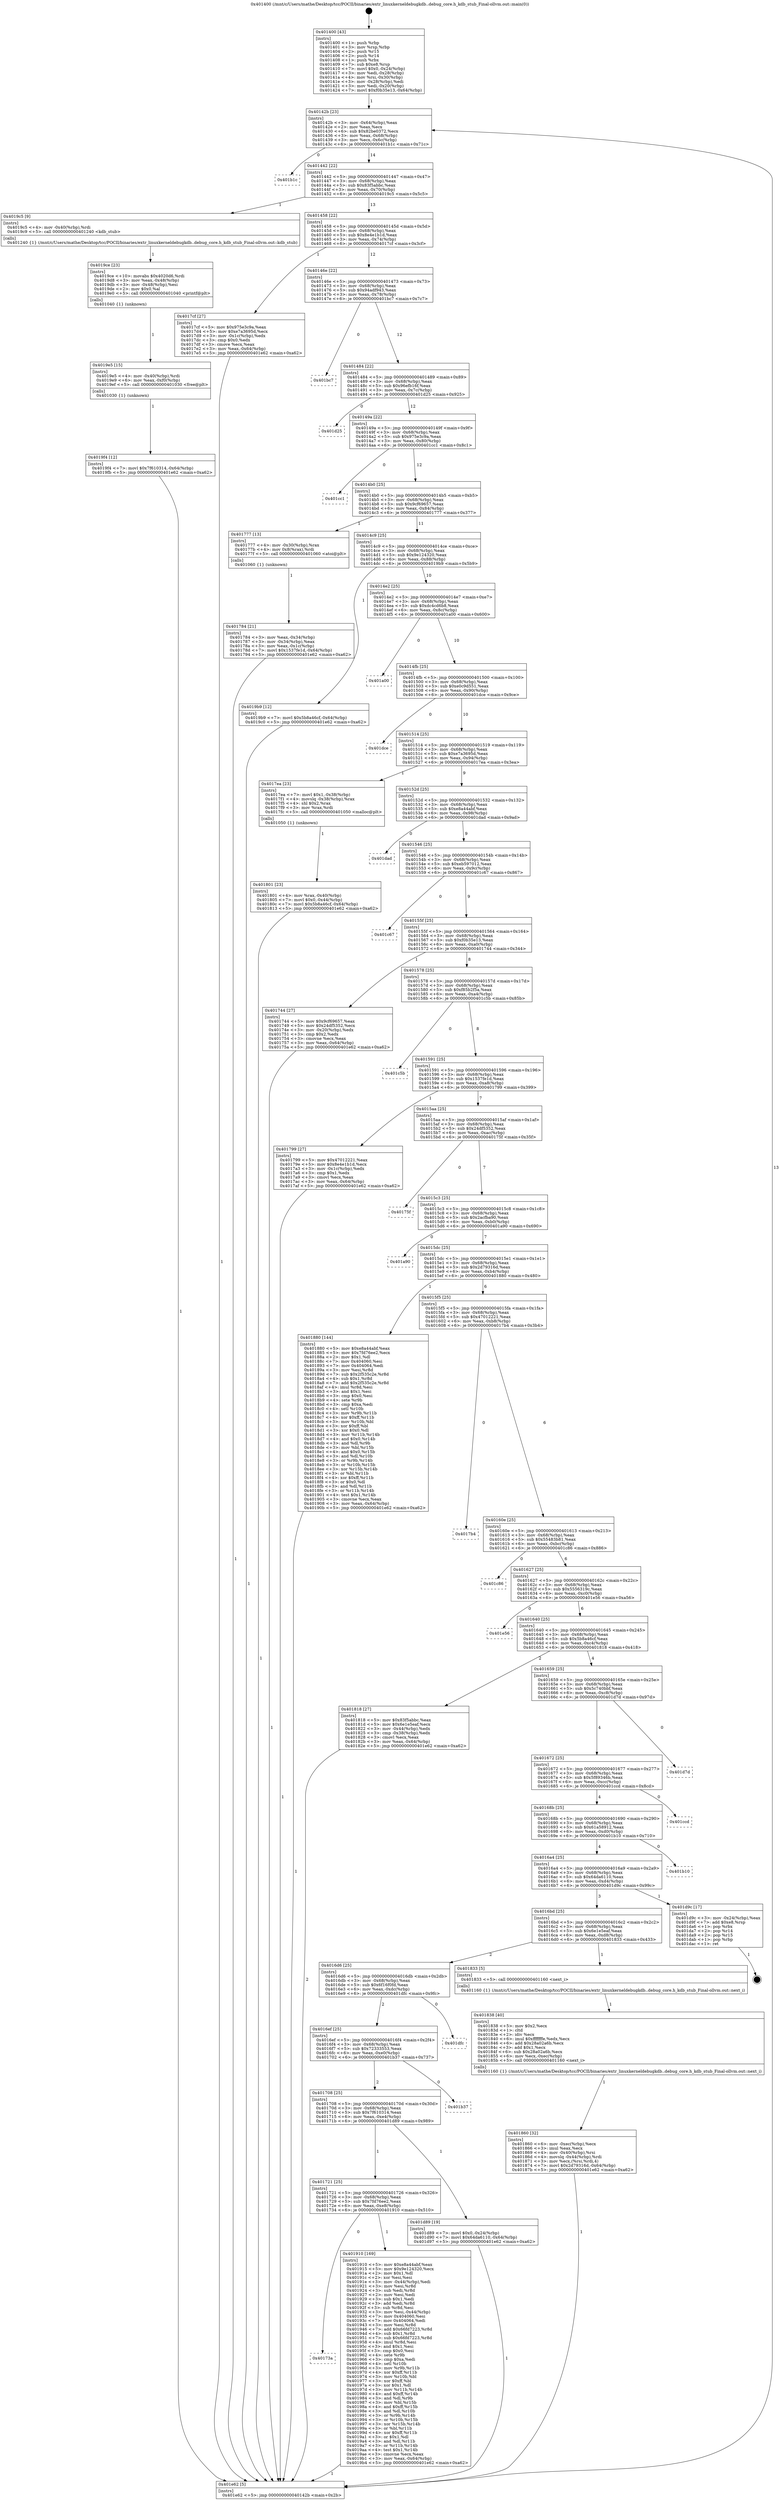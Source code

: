 digraph "0x401400" {
  label = "0x401400 (/mnt/c/Users/mathe/Desktop/tcc/POCII/binaries/extr_linuxkerneldebugkdb..debug_core.h_kdb_stub_Final-ollvm.out::main(0))"
  labelloc = "t"
  node[shape=record]

  Entry [label="",width=0.3,height=0.3,shape=circle,fillcolor=black,style=filled]
  "0x40142b" [label="{
     0x40142b [23]\l
     | [instrs]\l
     &nbsp;&nbsp;0x40142b \<+3\>: mov -0x64(%rbp),%eax\l
     &nbsp;&nbsp;0x40142e \<+2\>: mov %eax,%ecx\l
     &nbsp;&nbsp;0x401430 \<+6\>: sub $0x82be0372,%ecx\l
     &nbsp;&nbsp;0x401436 \<+3\>: mov %eax,-0x68(%rbp)\l
     &nbsp;&nbsp;0x401439 \<+3\>: mov %ecx,-0x6c(%rbp)\l
     &nbsp;&nbsp;0x40143c \<+6\>: je 0000000000401b1c \<main+0x71c\>\l
  }"]
  "0x401b1c" [label="{
     0x401b1c\l
  }", style=dashed]
  "0x401442" [label="{
     0x401442 [22]\l
     | [instrs]\l
     &nbsp;&nbsp;0x401442 \<+5\>: jmp 0000000000401447 \<main+0x47\>\l
     &nbsp;&nbsp;0x401447 \<+3\>: mov -0x68(%rbp),%eax\l
     &nbsp;&nbsp;0x40144a \<+5\>: sub $0x83f5abbc,%eax\l
     &nbsp;&nbsp;0x40144f \<+3\>: mov %eax,-0x70(%rbp)\l
     &nbsp;&nbsp;0x401452 \<+6\>: je 00000000004019c5 \<main+0x5c5\>\l
  }"]
  Exit [label="",width=0.3,height=0.3,shape=circle,fillcolor=black,style=filled,peripheries=2]
  "0x4019c5" [label="{
     0x4019c5 [9]\l
     | [instrs]\l
     &nbsp;&nbsp;0x4019c5 \<+4\>: mov -0x40(%rbp),%rdi\l
     &nbsp;&nbsp;0x4019c9 \<+5\>: call 0000000000401240 \<kdb_stub\>\l
     | [calls]\l
     &nbsp;&nbsp;0x401240 \{1\} (/mnt/c/Users/mathe/Desktop/tcc/POCII/binaries/extr_linuxkerneldebugkdb..debug_core.h_kdb_stub_Final-ollvm.out::kdb_stub)\l
  }"]
  "0x401458" [label="{
     0x401458 [22]\l
     | [instrs]\l
     &nbsp;&nbsp;0x401458 \<+5\>: jmp 000000000040145d \<main+0x5d\>\l
     &nbsp;&nbsp;0x40145d \<+3\>: mov -0x68(%rbp),%eax\l
     &nbsp;&nbsp;0x401460 \<+5\>: sub $0x8e4e1b1d,%eax\l
     &nbsp;&nbsp;0x401465 \<+3\>: mov %eax,-0x74(%rbp)\l
     &nbsp;&nbsp;0x401468 \<+6\>: je 00000000004017cf \<main+0x3cf\>\l
  }"]
  "0x4019f4" [label="{
     0x4019f4 [12]\l
     | [instrs]\l
     &nbsp;&nbsp;0x4019f4 \<+7\>: movl $0x7f610314,-0x64(%rbp)\l
     &nbsp;&nbsp;0x4019fb \<+5\>: jmp 0000000000401e62 \<main+0xa62\>\l
  }"]
  "0x4017cf" [label="{
     0x4017cf [27]\l
     | [instrs]\l
     &nbsp;&nbsp;0x4017cf \<+5\>: mov $0x975e3c9a,%eax\l
     &nbsp;&nbsp;0x4017d4 \<+5\>: mov $0xe7a3695d,%ecx\l
     &nbsp;&nbsp;0x4017d9 \<+3\>: mov -0x1c(%rbp),%edx\l
     &nbsp;&nbsp;0x4017dc \<+3\>: cmp $0x0,%edx\l
     &nbsp;&nbsp;0x4017df \<+3\>: cmove %ecx,%eax\l
     &nbsp;&nbsp;0x4017e2 \<+3\>: mov %eax,-0x64(%rbp)\l
     &nbsp;&nbsp;0x4017e5 \<+5\>: jmp 0000000000401e62 \<main+0xa62\>\l
  }"]
  "0x40146e" [label="{
     0x40146e [22]\l
     | [instrs]\l
     &nbsp;&nbsp;0x40146e \<+5\>: jmp 0000000000401473 \<main+0x73\>\l
     &nbsp;&nbsp;0x401473 \<+3\>: mov -0x68(%rbp),%eax\l
     &nbsp;&nbsp;0x401476 \<+5\>: sub $0x94adf943,%eax\l
     &nbsp;&nbsp;0x40147b \<+3\>: mov %eax,-0x78(%rbp)\l
     &nbsp;&nbsp;0x40147e \<+6\>: je 0000000000401bc7 \<main+0x7c7\>\l
  }"]
  "0x4019e5" [label="{
     0x4019e5 [15]\l
     | [instrs]\l
     &nbsp;&nbsp;0x4019e5 \<+4\>: mov -0x40(%rbp),%rdi\l
     &nbsp;&nbsp;0x4019e9 \<+6\>: mov %eax,-0xf0(%rbp)\l
     &nbsp;&nbsp;0x4019ef \<+5\>: call 0000000000401030 \<free@plt\>\l
     | [calls]\l
     &nbsp;&nbsp;0x401030 \{1\} (unknown)\l
  }"]
  "0x401bc7" [label="{
     0x401bc7\l
  }", style=dashed]
  "0x401484" [label="{
     0x401484 [22]\l
     | [instrs]\l
     &nbsp;&nbsp;0x401484 \<+5\>: jmp 0000000000401489 \<main+0x89\>\l
     &nbsp;&nbsp;0x401489 \<+3\>: mov -0x68(%rbp),%eax\l
     &nbsp;&nbsp;0x40148c \<+5\>: sub $0x96efb16f,%eax\l
     &nbsp;&nbsp;0x401491 \<+3\>: mov %eax,-0x7c(%rbp)\l
     &nbsp;&nbsp;0x401494 \<+6\>: je 0000000000401d25 \<main+0x925\>\l
  }"]
  "0x4019ce" [label="{
     0x4019ce [23]\l
     | [instrs]\l
     &nbsp;&nbsp;0x4019ce \<+10\>: movabs $0x4020d6,%rdi\l
     &nbsp;&nbsp;0x4019d8 \<+3\>: mov %eax,-0x48(%rbp)\l
     &nbsp;&nbsp;0x4019db \<+3\>: mov -0x48(%rbp),%esi\l
     &nbsp;&nbsp;0x4019de \<+2\>: mov $0x0,%al\l
     &nbsp;&nbsp;0x4019e0 \<+5\>: call 0000000000401040 \<printf@plt\>\l
     | [calls]\l
     &nbsp;&nbsp;0x401040 \{1\} (unknown)\l
  }"]
  "0x401d25" [label="{
     0x401d25\l
  }", style=dashed]
  "0x40149a" [label="{
     0x40149a [22]\l
     | [instrs]\l
     &nbsp;&nbsp;0x40149a \<+5\>: jmp 000000000040149f \<main+0x9f\>\l
     &nbsp;&nbsp;0x40149f \<+3\>: mov -0x68(%rbp),%eax\l
     &nbsp;&nbsp;0x4014a2 \<+5\>: sub $0x975e3c9a,%eax\l
     &nbsp;&nbsp;0x4014a7 \<+3\>: mov %eax,-0x80(%rbp)\l
     &nbsp;&nbsp;0x4014aa \<+6\>: je 0000000000401cc1 \<main+0x8c1\>\l
  }"]
  "0x40173a" [label="{
     0x40173a\l
  }", style=dashed]
  "0x401cc1" [label="{
     0x401cc1\l
  }", style=dashed]
  "0x4014b0" [label="{
     0x4014b0 [25]\l
     | [instrs]\l
     &nbsp;&nbsp;0x4014b0 \<+5\>: jmp 00000000004014b5 \<main+0xb5\>\l
     &nbsp;&nbsp;0x4014b5 \<+3\>: mov -0x68(%rbp),%eax\l
     &nbsp;&nbsp;0x4014b8 \<+5\>: sub $0x9cf69657,%eax\l
     &nbsp;&nbsp;0x4014bd \<+6\>: mov %eax,-0x84(%rbp)\l
     &nbsp;&nbsp;0x4014c3 \<+6\>: je 0000000000401777 \<main+0x377\>\l
  }"]
  "0x401910" [label="{
     0x401910 [169]\l
     | [instrs]\l
     &nbsp;&nbsp;0x401910 \<+5\>: mov $0xe8a44abf,%eax\l
     &nbsp;&nbsp;0x401915 \<+5\>: mov $0x9e124320,%ecx\l
     &nbsp;&nbsp;0x40191a \<+2\>: mov $0x1,%dl\l
     &nbsp;&nbsp;0x40191c \<+2\>: xor %esi,%esi\l
     &nbsp;&nbsp;0x40191e \<+3\>: mov -0x44(%rbp),%edi\l
     &nbsp;&nbsp;0x401921 \<+3\>: mov %esi,%r8d\l
     &nbsp;&nbsp;0x401924 \<+3\>: sub %edi,%r8d\l
     &nbsp;&nbsp;0x401927 \<+2\>: mov %esi,%edi\l
     &nbsp;&nbsp;0x401929 \<+3\>: sub $0x1,%edi\l
     &nbsp;&nbsp;0x40192c \<+3\>: add %edi,%r8d\l
     &nbsp;&nbsp;0x40192f \<+3\>: sub %r8d,%esi\l
     &nbsp;&nbsp;0x401932 \<+3\>: mov %esi,-0x44(%rbp)\l
     &nbsp;&nbsp;0x401935 \<+7\>: mov 0x404060,%esi\l
     &nbsp;&nbsp;0x40193c \<+7\>: mov 0x404064,%edi\l
     &nbsp;&nbsp;0x401943 \<+3\>: mov %esi,%r8d\l
     &nbsp;&nbsp;0x401946 \<+7\>: add $0x66fd7223,%r8d\l
     &nbsp;&nbsp;0x40194d \<+4\>: sub $0x1,%r8d\l
     &nbsp;&nbsp;0x401951 \<+7\>: sub $0x66fd7223,%r8d\l
     &nbsp;&nbsp;0x401958 \<+4\>: imul %r8d,%esi\l
     &nbsp;&nbsp;0x40195c \<+3\>: and $0x1,%esi\l
     &nbsp;&nbsp;0x40195f \<+3\>: cmp $0x0,%esi\l
     &nbsp;&nbsp;0x401962 \<+4\>: sete %r9b\l
     &nbsp;&nbsp;0x401966 \<+3\>: cmp $0xa,%edi\l
     &nbsp;&nbsp;0x401969 \<+4\>: setl %r10b\l
     &nbsp;&nbsp;0x40196d \<+3\>: mov %r9b,%r11b\l
     &nbsp;&nbsp;0x401970 \<+4\>: xor $0xff,%r11b\l
     &nbsp;&nbsp;0x401974 \<+3\>: mov %r10b,%bl\l
     &nbsp;&nbsp;0x401977 \<+3\>: xor $0xff,%bl\l
     &nbsp;&nbsp;0x40197a \<+3\>: xor $0x1,%dl\l
     &nbsp;&nbsp;0x40197d \<+3\>: mov %r11b,%r14b\l
     &nbsp;&nbsp;0x401980 \<+4\>: and $0xff,%r14b\l
     &nbsp;&nbsp;0x401984 \<+3\>: and %dl,%r9b\l
     &nbsp;&nbsp;0x401987 \<+3\>: mov %bl,%r15b\l
     &nbsp;&nbsp;0x40198a \<+4\>: and $0xff,%r15b\l
     &nbsp;&nbsp;0x40198e \<+3\>: and %dl,%r10b\l
     &nbsp;&nbsp;0x401991 \<+3\>: or %r9b,%r14b\l
     &nbsp;&nbsp;0x401994 \<+3\>: or %r10b,%r15b\l
     &nbsp;&nbsp;0x401997 \<+3\>: xor %r15b,%r14b\l
     &nbsp;&nbsp;0x40199a \<+3\>: or %bl,%r11b\l
     &nbsp;&nbsp;0x40199d \<+4\>: xor $0xff,%r11b\l
     &nbsp;&nbsp;0x4019a1 \<+3\>: or $0x1,%dl\l
     &nbsp;&nbsp;0x4019a4 \<+3\>: and %dl,%r11b\l
     &nbsp;&nbsp;0x4019a7 \<+3\>: or %r11b,%r14b\l
     &nbsp;&nbsp;0x4019aa \<+4\>: test $0x1,%r14b\l
     &nbsp;&nbsp;0x4019ae \<+3\>: cmovne %ecx,%eax\l
     &nbsp;&nbsp;0x4019b1 \<+3\>: mov %eax,-0x64(%rbp)\l
     &nbsp;&nbsp;0x4019b4 \<+5\>: jmp 0000000000401e62 \<main+0xa62\>\l
  }"]
  "0x401777" [label="{
     0x401777 [13]\l
     | [instrs]\l
     &nbsp;&nbsp;0x401777 \<+4\>: mov -0x30(%rbp),%rax\l
     &nbsp;&nbsp;0x40177b \<+4\>: mov 0x8(%rax),%rdi\l
     &nbsp;&nbsp;0x40177f \<+5\>: call 0000000000401060 \<atoi@plt\>\l
     | [calls]\l
     &nbsp;&nbsp;0x401060 \{1\} (unknown)\l
  }"]
  "0x4014c9" [label="{
     0x4014c9 [25]\l
     | [instrs]\l
     &nbsp;&nbsp;0x4014c9 \<+5\>: jmp 00000000004014ce \<main+0xce\>\l
     &nbsp;&nbsp;0x4014ce \<+3\>: mov -0x68(%rbp),%eax\l
     &nbsp;&nbsp;0x4014d1 \<+5\>: sub $0x9e124320,%eax\l
     &nbsp;&nbsp;0x4014d6 \<+6\>: mov %eax,-0x88(%rbp)\l
     &nbsp;&nbsp;0x4014dc \<+6\>: je 00000000004019b9 \<main+0x5b9\>\l
  }"]
  "0x401721" [label="{
     0x401721 [25]\l
     | [instrs]\l
     &nbsp;&nbsp;0x401721 \<+5\>: jmp 0000000000401726 \<main+0x326\>\l
     &nbsp;&nbsp;0x401726 \<+3\>: mov -0x68(%rbp),%eax\l
     &nbsp;&nbsp;0x401729 \<+5\>: sub $0x7fd76ee2,%eax\l
     &nbsp;&nbsp;0x40172e \<+6\>: mov %eax,-0xe8(%rbp)\l
     &nbsp;&nbsp;0x401734 \<+6\>: je 0000000000401910 \<main+0x510\>\l
  }"]
  "0x4019b9" [label="{
     0x4019b9 [12]\l
     | [instrs]\l
     &nbsp;&nbsp;0x4019b9 \<+7\>: movl $0x5b8a46cf,-0x64(%rbp)\l
     &nbsp;&nbsp;0x4019c0 \<+5\>: jmp 0000000000401e62 \<main+0xa62\>\l
  }"]
  "0x4014e2" [label="{
     0x4014e2 [25]\l
     | [instrs]\l
     &nbsp;&nbsp;0x4014e2 \<+5\>: jmp 00000000004014e7 \<main+0xe7\>\l
     &nbsp;&nbsp;0x4014e7 \<+3\>: mov -0x68(%rbp),%eax\l
     &nbsp;&nbsp;0x4014ea \<+5\>: sub $0xdc4cd6b8,%eax\l
     &nbsp;&nbsp;0x4014ef \<+6\>: mov %eax,-0x8c(%rbp)\l
     &nbsp;&nbsp;0x4014f5 \<+6\>: je 0000000000401a00 \<main+0x600\>\l
  }"]
  "0x401d89" [label="{
     0x401d89 [19]\l
     | [instrs]\l
     &nbsp;&nbsp;0x401d89 \<+7\>: movl $0x0,-0x24(%rbp)\l
     &nbsp;&nbsp;0x401d90 \<+7\>: movl $0x64da6110,-0x64(%rbp)\l
     &nbsp;&nbsp;0x401d97 \<+5\>: jmp 0000000000401e62 \<main+0xa62\>\l
  }"]
  "0x401a00" [label="{
     0x401a00\l
  }", style=dashed]
  "0x4014fb" [label="{
     0x4014fb [25]\l
     | [instrs]\l
     &nbsp;&nbsp;0x4014fb \<+5\>: jmp 0000000000401500 \<main+0x100\>\l
     &nbsp;&nbsp;0x401500 \<+3\>: mov -0x68(%rbp),%eax\l
     &nbsp;&nbsp;0x401503 \<+5\>: sub $0xe0c9d551,%eax\l
     &nbsp;&nbsp;0x401508 \<+6\>: mov %eax,-0x90(%rbp)\l
     &nbsp;&nbsp;0x40150e \<+6\>: je 0000000000401dce \<main+0x9ce\>\l
  }"]
  "0x401708" [label="{
     0x401708 [25]\l
     | [instrs]\l
     &nbsp;&nbsp;0x401708 \<+5\>: jmp 000000000040170d \<main+0x30d\>\l
     &nbsp;&nbsp;0x40170d \<+3\>: mov -0x68(%rbp),%eax\l
     &nbsp;&nbsp;0x401710 \<+5\>: sub $0x7f610314,%eax\l
     &nbsp;&nbsp;0x401715 \<+6\>: mov %eax,-0xe4(%rbp)\l
     &nbsp;&nbsp;0x40171b \<+6\>: je 0000000000401d89 \<main+0x989\>\l
  }"]
  "0x401dce" [label="{
     0x401dce\l
  }", style=dashed]
  "0x401514" [label="{
     0x401514 [25]\l
     | [instrs]\l
     &nbsp;&nbsp;0x401514 \<+5\>: jmp 0000000000401519 \<main+0x119\>\l
     &nbsp;&nbsp;0x401519 \<+3\>: mov -0x68(%rbp),%eax\l
     &nbsp;&nbsp;0x40151c \<+5\>: sub $0xe7a3695d,%eax\l
     &nbsp;&nbsp;0x401521 \<+6\>: mov %eax,-0x94(%rbp)\l
     &nbsp;&nbsp;0x401527 \<+6\>: je 00000000004017ea \<main+0x3ea\>\l
  }"]
  "0x401b37" [label="{
     0x401b37\l
  }", style=dashed]
  "0x4017ea" [label="{
     0x4017ea [23]\l
     | [instrs]\l
     &nbsp;&nbsp;0x4017ea \<+7\>: movl $0x1,-0x38(%rbp)\l
     &nbsp;&nbsp;0x4017f1 \<+4\>: movslq -0x38(%rbp),%rax\l
     &nbsp;&nbsp;0x4017f5 \<+4\>: shl $0x2,%rax\l
     &nbsp;&nbsp;0x4017f9 \<+3\>: mov %rax,%rdi\l
     &nbsp;&nbsp;0x4017fc \<+5\>: call 0000000000401050 \<malloc@plt\>\l
     | [calls]\l
     &nbsp;&nbsp;0x401050 \{1\} (unknown)\l
  }"]
  "0x40152d" [label="{
     0x40152d [25]\l
     | [instrs]\l
     &nbsp;&nbsp;0x40152d \<+5\>: jmp 0000000000401532 \<main+0x132\>\l
     &nbsp;&nbsp;0x401532 \<+3\>: mov -0x68(%rbp),%eax\l
     &nbsp;&nbsp;0x401535 \<+5\>: sub $0xe8a44abf,%eax\l
     &nbsp;&nbsp;0x40153a \<+6\>: mov %eax,-0x98(%rbp)\l
     &nbsp;&nbsp;0x401540 \<+6\>: je 0000000000401dad \<main+0x9ad\>\l
  }"]
  "0x4016ef" [label="{
     0x4016ef [25]\l
     | [instrs]\l
     &nbsp;&nbsp;0x4016ef \<+5\>: jmp 00000000004016f4 \<main+0x2f4\>\l
     &nbsp;&nbsp;0x4016f4 \<+3\>: mov -0x68(%rbp),%eax\l
     &nbsp;&nbsp;0x4016f7 \<+5\>: sub $0x72333553,%eax\l
     &nbsp;&nbsp;0x4016fc \<+6\>: mov %eax,-0xe0(%rbp)\l
     &nbsp;&nbsp;0x401702 \<+6\>: je 0000000000401b37 \<main+0x737\>\l
  }"]
  "0x401dad" [label="{
     0x401dad\l
  }", style=dashed]
  "0x401546" [label="{
     0x401546 [25]\l
     | [instrs]\l
     &nbsp;&nbsp;0x401546 \<+5\>: jmp 000000000040154b \<main+0x14b\>\l
     &nbsp;&nbsp;0x40154b \<+3\>: mov -0x68(%rbp),%eax\l
     &nbsp;&nbsp;0x40154e \<+5\>: sub $0xeb597012,%eax\l
     &nbsp;&nbsp;0x401553 \<+6\>: mov %eax,-0x9c(%rbp)\l
     &nbsp;&nbsp;0x401559 \<+6\>: je 0000000000401c67 \<main+0x867\>\l
  }"]
  "0x401dfc" [label="{
     0x401dfc\l
  }", style=dashed]
  "0x401c67" [label="{
     0x401c67\l
  }", style=dashed]
  "0x40155f" [label="{
     0x40155f [25]\l
     | [instrs]\l
     &nbsp;&nbsp;0x40155f \<+5\>: jmp 0000000000401564 \<main+0x164\>\l
     &nbsp;&nbsp;0x401564 \<+3\>: mov -0x68(%rbp),%eax\l
     &nbsp;&nbsp;0x401567 \<+5\>: sub $0xf0b35e13,%eax\l
     &nbsp;&nbsp;0x40156c \<+6\>: mov %eax,-0xa0(%rbp)\l
     &nbsp;&nbsp;0x401572 \<+6\>: je 0000000000401744 \<main+0x344\>\l
  }"]
  "0x401860" [label="{
     0x401860 [32]\l
     | [instrs]\l
     &nbsp;&nbsp;0x401860 \<+6\>: mov -0xec(%rbp),%ecx\l
     &nbsp;&nbsp;0x401866 \<+3\>: imul %eax,%ecx\l
     &nbsp;&nbsp;0x401869 \<+4\>: mov -0x40(%rbp),%rsi\l
     &nbsp;&nbsp;0x40186d \<+4\>: movslq -0x44(%rbp),%rdi\l
     &nbsp;&nbsp;0x401871 \<+3\>: mov %ecx,(%rsi,%rdi,4)\l
     &nbsp;&nbsp;0x401874 \<+7\>: movl $0x2d79316d,-0x64(%rbp)\l
     &nbsp;&nbsp;0x40187b \<+5\>: jmp 0000000000401e62 \<main+0xa62\>\l
  }"]
  "0x401744" [label="{
     0x401744 [27]\l
     | [instrs]\l
     &nbsp;&nbsp;0x401744 \<+5\>: mov $0x9cf69657,%eax\l
     &nbsp;&nbsp;0x401749 \<+5\>: mov $0x24df5352,%ecx\l
     &nbsp;&nbsp;0x40174e \<+3\>: mov -0x20(%rbp),%edx\l
     &nbsp;&nbsp;0x401751 \<+3\>: cmp $0x2,%edx\l
     &nbsp;&nbsp;0x401754 \<+3\>: cmovne %ecx,%eax\l
     &nbsp;&nbsp;0x401757 \<+3\>: mov %eax,-0x64(%rbp)\l
     &nbsp;&nbsp;0x40175a \<+5\>: jmp 0000000000401e62 \<main+0xa62\>\l
  }"]
  "0x401578" [label="{
     0x401578 [25]\l
     | [instrs]\l
     &nbsp;&nbsp;0x401578 \<+5\>: jmp 000000000040157d \<main+0x17d\>\l
     &nbsp;&nbsp;0x40157d \<+3\>: mov -0x68(%rbp),%eax\l
     &nbsp;&nbsp;0x401580 \<+5\>: sub $0xf85b2f5a,%eax\l
     &nbsp;&nbsp;0x401585 \<+6\>: mov %eax,-0xa4(%rbp)\l
     &nbsp;&nbsp;0x40158b \<+6\>: je 0000000000401c5b \<main+0x85b\>\l
  }"]
  "0x401e62" [label="{
     0x401e62 [5]\l
     | [instrs]\l
     &nbsp;&nbsp;0x401e62 \<+5\>: jmp 000000000040142b \<main+0x2b\>\l
  }"]
  "0x401400" [label="{
     0x401400 [43]\l
     | [instrs]\l
     &nbsp;&nbsp;0x401400 \<+1\>: push %rbp\l
     &nbsp;&nbsp;0x401401 \<+3\>: mov %rsp,%rbp\l
     &nbsp;&nbsp;0x401404 \<+2\>: push %r15\l
     &nbsp;&nbsp;0x401406 \<+2\>: push %r14\l
     &nbsp;&nbsp;0x401408 \<+1\>: push %rbx\l
     &nbsp;&nbsp;0x401409 \<+7\>: sub $0xe8,%rsp\l
     &nbsp;&nbsp;0x401410 \<+7\>: movl $0x0,-0x24(%rbp)\l
     &nbsp;&nbsp;0x401417 \<+3\>: mov %edi,-0x28(%rbp)\l
     &nbsp;&nbsp;0x40141a \<+4\>: mov %rsi,-0x30(%rbp)\l
     &nbsp;&nbsp;0x40141e \<+3\>: mov -0x28(%rbp),%edi\l
     &nbsp;&nbsp;0x401421 \<+3\>: mov %edi,-0x20(%rbp)\l
     &nbsp;&nbsp;0x401424 \<+7\>: movl $0xf0b35e13,-0x64(%rbp)\l
  }"]
  "0x401784" [label="{
     0x401784 [21]\l
     | [instrs]\l
     &nbsp;&nbsp;0x401784 \<+3\>: mov %eax,-0x34(%rbp)\l
     &nbsp;&nbsp;0x401787 \<+3\>: mov -0x34(%rbp),%eax\l
     &nbsp;&nbsp;0x40178a \<+3\>: mov %eax,-0x1c(%rbp)\l
     &nbsp;&nbsp;0x40178d \<+7\>: movl $0x1537fe1d,-0x64(%rbp)\l
     &nbsp;&nbsp;0x401794 \<+5\>: jmp 0000000000401e62 \<main+0xa62\>\l
  }"]
  "0x401838" [label="{
     0x401838 [40]\l
     | [instrs]\l
     &nbsp;&nbsp;0x401838 \<+5\>: mov $0x2,%ecx\l
     &nbsp;&nbsp;0x40183d \<+1\>: cltd\l
     &nbsp;&nbsp;0x40183e \<+2\>: idiv %ecx\l
     &nbsp;&nbsp;0x401840 \<+6\>: imul $0xfffffffe,%edx,%ecx\l
     &nbsp;&nbsp;0x401846 \<+6\>: add $0x28a02a6b,%ecx\l
     &nbsp;&nbsp;0x40184c \<+3\>: add $0x1,%ecx\l
     &nbsp;&nbsp;0x40184f \<+6\>: sub $0x28a02a6b,%ecx\l
     &nbsp;&nbsp;0x401855 \<+6\>: mov %ecx,-0xec(%rbp)\l
     &nbsp;&nbsp;0x40185b \<+5\>: call 0000000000401160 \<next_i\>\l
     | [calls]\l
     &nbsp;&nbsp;0x401160 \{1\} (/mnt/c/Users/mathe/Desktop/tcc/POCII/binaries/extr_linuxkerneldebugkdb..debug_core.h_kdb_stub_Final-ollvm.out::next_i)\l
  }"]
  "0x401c5b" [label="{
     0x401c5b\l
  }", style=dashed]
  "0x401591" [label="{
     0x401591 [25]\l
     | [instrs]\l
     &nbsp;&nbsp;0x401591 \<+5\>: jmp 0000000000401596 \<main+0x196\>\l
     &nbsp;&nbsp;0x401596 \<+3\>: mov -0x68(%rbp),%eax\l
     &nbsp;&nbsp;0x401599 \<+5\>: sub $0x1537fe1d,%eax\l
     &nbsp;&nbsp;0x40159e \<+6\>: mov %eax,-0xa8(%rbp)\l
     &nbsp;&nbsp;0x4015a4 \<+6\>: je 0000000000401799 \<main+0x399\>\l
  }"]
  "0x4016d6" [label="{
     0x4016d6 [25]\l
     | [instrs]\l
     &nbsp;&nbsp;0x4016d6 \<+5\>: jmp 00000000004016db \<main+0x2db\>\l
     &nbsp;&nbsp;0x4016db \<+3\>: mov -0x68(%rbp),%eax\l
     &nbsp;&nbsp;0x4016de \<+5\>: sub $0x6f16f0fd,%eax\l
     &nbsp;&nbsp;0x4016e3 \<+6\>: mov %eax,-0xdc(%rbp)\l
     &nbsp;&nbsp;0x4016e9 \<+6\>: je 0000000000401dfc \<main+0x9fc\>\l
  }"]
  "0x401799" [label="{
     0x401799 [27]\l
     | [instrs]\l
     &nbsp;&nbsp;0x401799 \<+5\>: mov $0x47012221,%eax\l
     &nbsp;&nbsp;0x40179e \<+5\>: mov $0x8e4e1b1d,%ecx\l
     &nbsp;&nbsp;0x4017a3 \<+3\>: mov -0x1c(%rbp),%edx\l
     &nbsp;&nbsp;0x4017a6 \<+3\>: cmp $0x1,%edx\l
     &nbsp;&nbsp;0x4017a9 \<+3\>: cmovl %ecx,%eax\l
     &nbsp;&nbsp;0x4017ac \<+3\>: mov %eax,-0x64(%rbp)\l
     &nbsp;&nbsp;0x4017af \<+5\>: jmp 0000000000401e62 \<main+0xa62\>\l
  }"]
  "0x4015aa" [label="{
     0x4015aa [25]\l
     | [instrs]\l
     &nbsp;&nbsp;0x4015aa \<+5\>: jmp 00000000004015af \<main+0x1af\>\l
     &nbsp;&nbsp;0x4015af \<+3\>: mov -0x68(%rbp),%eax\l
     &nbsp;&nbsp;0x4015b2 \<+5\>: sub $0x24df5352,%eax\l
     &nbsp;&nbsp;0x4015b7 \<+6\>: mov %eax,-0xac(%rbp)\l
     &nbsp;&nbsp;0x4015bd \<+6\>: je 000000000040175f \<main+0x35f\>\l
  }"]
  "0x401801" [label="{
     0x401801 [23]\l
     | [instrs]\l
     &nbsp;&nbsp;0x401801 \<+4\>: mov %rax,-0x40(%rbp)\l
     &nbsp;&nbsp;0x401805 \<+7\>: movl $0x0,-0x44(%rbp)\l
     &nbsp;&nbsp;0x40180c \<+7\>: movl $0x5b8a46cf,-0x64(%rbp)\l
     &nbsp;&nbsp;0x401813 \<+5\>: jmp 0000000000401e62 \<main+0xa62\>\l
  }"]
  "0x401833" [label="{
     0x401833 [5]\l
     | [instrs]\l
     &nbsp;&nbsp;0x401833 \<+5\>: call 0000000000401160 \<next_i\>\l
     | [calls]\l
     &nbsp;&nbsp;0x401160 \{1\} (/mnt/c/Users/mathe/Desktop/tcc/POCII/binaries/extr_linuxkerneldebugkdb..debug_core.h_kdb_stub_Final-ollvm.out::next_i)\l
  }"]
  "0x40175f" [label="{
     0x40175f\l
  }", style=dashed]
  "0x4015c3" [label="{
     0x4015c3 [25]\l
     | [instrs]\l
     &nbsp;&nbsp;0x4015c3 \<+5\>: jmp 00000000004015c8 \<main+0x1c8\>\l
     &nbsp;&nbsp;0x4015c8 \<+3\>: mov -0x68(%rbp),%eax\l
     &nbsp;&nbsp;0x4015cb \<+5\>: sub $0x2acfba90,%eax\l
     &nbsp;&nbsp;0x4015d0 \<+6\>: mov %eax,-0xb0(%rbp)\l
     &nbsp;&nbsp;0x4015d6 \<+6\>: je 0000000000401a90 \<main+0x690\>\l
  }"]
  "0x4016bd" [label="{
     0x4016bd [25]\l
     | [instrs]\l
     &nbsp;&nbsp;0x4016bd \<+5\>: jmp 00000000004016c2 \<main+0x2c2\>\l
     &nbsp;&nbsp;0x4016c2 \<+3\>: mov -0x68(%rbp),%eax\l
     &nbsp;&nbsp;0x4016c5 \<+5\>: sub $0x6e1e5eaf,%eax\l
     &nbsp;&nbsp;0x4016ca \<+6\>: mov %eax,-0xd8(%rbp)\l
     &nbsp;&nbsp;0x4016d0 \<+6\>: je 0000000000401833 \<main+0x433\>\l
  }"]
  "0x401a90" [label="{
     0x401a90\l
  }", style=dashed]
  "0x4015dc" [label="{
     0x4015dc [25]\l
     | [instrs]\l
     &nbsp;&nbsp;0x4015dc \<+5\>: jmp 00000000004015e1 \<main+0x1e1\>\l
     &nbsp;&nbsp;0x4015e1 \<+3\>: mov -0x68(%rbp),%eax\l
     &nbsp;&nbsp;0x4015e4 \<+5\>: sub $0x2d79316d,%eax\l
     &nbsp;&nbsp;0x4015e9 \<+6\>: mov %eax,-0xb4(%rbp)\l
     &nbsp;&nbsp;0x4015ef \<+6\>: je 0000000000401880 \<main+0x480\>\l
  }"]
  "0x401d9c" [label="{
     0x401d9c [17]\l
     | [instrs]\l
     &nbsp;&nbsp;0x401d9c \<+3\>: mov -0x24(%rbp),%eax\l
     &nbsp;&nbsp;0x401d9f \<+7\>: add $0xe8,%rsp\l
     &nbsp;&nbsp;0x401da6 \<+1\>: pop %rbx\l
     &nbsp;&nbsp;0x401da7 \<+2\>: pop %r14\l
     &nbsp;&nbsp;0x401da9 \<+2\>: pop %r15\l
     &nbsp;&nbsp;0x401dab \<+1\>: pop %rbp\l
     &nbsp;&nbsp;0x401dac \<+1\>: ret\l
  }"]
  "0x401880" [label="{
     0x401880 [144]\l
     | [instrs]\l
     &nbsp;&nbsp;0x401880 \<+5\>: mov $0xe8a44abf,%eax\l
     &nbsp;&nbsp;0x401885 \<+5\>: mov $0x7fd76ee2,%ecx\l
     &nbsp;&nbsp;0x40188a \<+2\>: mov $0x1,%dl\l
     &nbsp;&nbsp;0x40188c \<+7\>: mov 0x404060,%esi\l
     &nbsp;&nbsp;0x401893 \<+7\>: mov 0x404064,%edi\l
     &nbsp;&nbsp;0x40189a \<+3\>: mov %esi,%r8d\l
     &nbsp;&nbsp;0x40189d \<+7\>: sub $0x2f535c2e,%r8d\l
     &nbsp;&nbsp;0x4018a4 \<+4\>: sub $0x1,%r8d\l
     &nbsp;&nbsp;0x4018a8 \<+7\>: add $0x2f535c2e,%r8d\l
     &nbsp;&nbsp;0x4018af \<+4\>: imul %r8d,%esi\l
     &nbsp;&nbsp;0x4018b3 \<+3\>: and $0x1,%esi\l
     &nbsp;&nbsp;0x4018b6 \<+3\>: cmp $0x0,%esi\l
     &nbsp;&nbsp;0x4018b9 \<+4\>: sete %r9b\l
     &nbsp;&nbsp;0x4018bd \<+3\>: cmp $0xa,%edi\l
     &nbsp;&nbsp;0x4018c0 \<+4\>: setl %r10b\l
     &nbsp;&nbsp;0x4018c4 \<+3\>: mov %r9b,%r11b\l
     &nbsp;&nbsp;0x4018c7 \<+4\>: xor $0xff,%r11b\l
     &nbsp;&nbsp;0x4018cb \<+3\>: mov %r10b,%bl\l
     &nbsp;&nbsp;0x4018ce \<+3\>: xor $0xff,%bl\l
     &nbsp;&nbsp;0x4018d1 \<+3\>: xor $0x0,%dl\l
     &nbsp;&nbsp;0x4018d4 \<+3\>: mov %r11b,%r14b\l
     &nbsp;&nbsp;0x4018d7 \<+4\>: and $0x0,%r14b\l
     &nbsp;&nbsp;0x4018db \<+3\>: and %dl,%r9b\l
     &nbsp;&nbsp;0x4018de \<+3\>: mov %bl,%r15b\l
     &nbsp;&nbsp;0x4018e1 \<+4\>: and $0x0,%r15b\l
     &nbsp;&nbsp;0x4018e5 \<+3\>: and %dl,%r10b\l
     &nbsp;&nbsp;0x4018e8 \<+3\>: or %r9b,%r14b\l
     &nbsp;&nbsp;0x4018eb \<+3\>: or %r10b,%r15b\l
     &nbsp;&nbsp;0x4018ee \<+3\>: xor %r15b,%r14b\l
     &nbsp;&nbsp;0x4018f1 \<+3\>: or %bl,%r11b\l
     &nbsp;&nbsp;0x4018f4 \<+4\>: xor $0xff,%r11b\l
     &nbsp;&nbsp;0x4018f8 \<+3\>: or $0x0,%dl\l
     &nbsp;&nbsp;0x4018fb \<+3\>: and %dl,%r11b\l
     &nbsp;&nbsp;0x4018fe \<+3\>: or %r11b,%r14b\l
     &nbsp;&nbsp;0x401901 \<+4\>: test $0x1,%r14b\l
     &nbsp;&nbsp;0x401905 \<+3\>: cmovne %ecx,%eax\l
     &nbsp;&nbsp;0x401908 \<+3\>: mov %eax,-0x64(%rbp)\l
     &nbsp;&nbsp;0x40190b \<+5\>: jmp 0000000000401e62 \<main+0xa62\>\l
  }"]
  "0x4015f5" [label="{
     0x4015f5 [25]\l
     | [instrs]\l
     &nbsp;&nbsp;0x4015f5 \<+5\>: jmp 00000000004015fa \<main+0x1fa\>\l
     &nbsp;&nbsp;0x4015fa \<+3\>: mov -0x68(%rbp),%eax\l
     &nbsp;&nbsp;0x4015fd \<+5\>: sub $0x47012221,%eax\l
     &nbsp;&nbsp;0x401602 \<+6\>: mov %eax,-0xb8(%rbp)\l
     &nbsp;&nbsp;0x401608 \<+6\>: je 00000000004017b4 \<main+0x3b4\>\l
  }"]
  "0x4016a4" [label="{
     0x4016a4 [25]\l
     | [instrs]\l
     &nbsp;&nbsp;0x4016a4 \<+5\>: jmp 00000000004016a9 \<main+0x2a9\>\l
     &nbsp;&nbsp;0x4016a9 \<+3\>: mov -0x68(%rbp),%eax\l
     &nbsp;&nbsp;0x4016ac \<+5\>: sub $0x64da6110,%eax\l
     &nbsp;&nbsp;0x4016b1 \<+6\>: mov %eax,-0xd4(%rbp)\l
     &nbsp;&nbsp;0x4016b7 \<+6\>: je 0000000000401d9c \<main+0x99c\>\l
  }"]
  "0x4017b4" [label="{
     0x4017b4\l
  }", style=dashed]
  "0x40160e" [label="{
     0x40160e [25]\l
     | [instrs]\l
     &nbsp;&nbsp;0x40160e \<+5\>: jmp 0000000000401613 \<main+0x213\>\l
     &nbsp;&nbsp;0x401613 \<+3\>: mov -0x68(%rbp),%eax\l
     &nbsp;&nbsp;0x401616 \<+5\>: sub $0x55483b81,%eax\l
     &nbsp;&nbsp;0x40161b \<+6\>: mov %eax,-0xbc(%rbp)\l
     &nbsp;&nbsp;0x401621 \<+6\>: je 0000000000401c86 \<main+0x886\>\l
  }"]
  "0x401b10" [label="{
     0x401b10\l
  }", style=dashed]
  "0x401c86" [label="{
     0x401c86\l
  }", style=dashed]
  "0x401627" [label="{
     0x401627 [25]\l
     | [instrs]\l
     &nbsp;&nbsp;0x401627 \<+5\>: jmp 000000000040162c \<main+0x22c\>\l
     &nbsp;&nbsp;0x40162c \<+3\>: mov -0x68(%rbp),%eax\l
     &nbsp;&nbsp;0x40162f \<+5\>: sub $0x5556319c,%eax\l
     &nbsp;&nbsp;0x401634 \<+6\>: mov %eax,-0xc0(%rbp)\l
     &nbsp;&nbsp;0x40163a \<+6\>: je 0000000000401e56 \<main+0xa56\>\l
  }"]
  "0x40168b" [label="{
     0x40168b [25]\l
     | [instrs]\l
     &nbsp;&nbsp;0x40168b \<+5\>: jmp 0000000000401690 \<main+0x290\>\l
     &nbsp;&nbsp;0x401690 \<+3\>: mov -0x68(%rbp),%eax\l
     &nbsp;&nbsp;0x401693 \<+5\>: sub $0x61a58912,%eax\l
     &nbsp;&nbsp;0x401698 \<+6\>: mov %eax,-0xd0(%rbp)\l
     &nbsp;&nbsp;0x40169e \<+6\>: je 0000000000401b10 \<main+0x710\>\l
  }"]
  "0x401e56" [label="{
     0x401e56\l
  }", style=dashed]
  "0x401640" [label="{
     0x401640 [25]\l
     | [instrs]\l
     &nbsp;&nbsp;0x401640 \<+5\>: jmp 0000000000401645 \<main+0x245\>\l
     &nbsp;&nbsp;0x401645 \<+3\>: mov -0x68(%rbp),%eax\l
     &nbsp;&nbsp;0x401648 \<+5\>: sub $0x5b8a46cf,%eax\l
     &nbsp;&nbsp;0x40164d \<+6\>: mov %eax,-0xc4(%rbp)\l
     &nbsp;&nbsp;0x401653 \<+6\>: je 0000000000401818 \<main+0x418\>\l
  }"]
  "0x401ccd" [label="{
     0x401ccd\l
  }", style=dashed]
  "0x401818" [label="{
     0x401818 [27]\l
     | [instrs]\l
     &nbsp;&nbsp;0x401818 \<+5\>: mov $0x83f5abbc,%eax\l
     &nbsp;&nbsp;0x40181d \<+5\>: mov $0x6e1e5eaf,%ecx\l
     &nbsp;&nbsp;0x401822 \<+3\>: mov -0x44(%rbp),%edx\l
     &nbsp;&nbsp;0x401825 \<+3\>: cmp -0x38(%rbp),%edx\l
     &nbsp;&nbsp;0x401828 \<+3\>: cmovl %ecx,%eax\l
     &nbsp;&nbsp;0x40182b \<+3\>: mov %eax,-0x64(%rbp)\l
     &nbsp;&nbsp;0x40182e \<+5\>: jmp 0000000000401e62 \<main+0xa62\>\l
  }"]
  "0x401659" [label="{
     0x401659 [25]\l
     | [instrs]\l
     &nbsp;&nbsp;0x401659 \<+5\>: jmp 000000000040165e \<main+0x25e\>\l
     &nbsp;&nbsp;0x40165e \<+3\>: mov -0x68(%rbp),%eax\l
     &nbsp;&nbsp;0x401661 \<+5\>: sub $0x5c740bbf,%eax\l
     &nbsp;&nbsp;0x401666 \<+6\>: mov %eax,-0xc8(%rbp)\l
     &nbsp;&nbsp;0x40166c \<+6\>: je 0000000000401d7d \<main+0x97d\>\l
  }"]
  "0x401672" [label="{
     0x401672 [25]\l
     | [instrs]\l
     &nbsp;&nbsp;0x401672 \<+5\>: jmp 0000000000401677 \<main+0x277\>\l
     &nbsp;&nbsp;0x401677 \<+3\>: mov -0x68(%rbp),%eax\l
     &nbsp;&nbsp;0x40167a \<+5\>: sub $0x5f89346b,%eax\l
     &nbsp;&nbsp;0x40167f \<+6\>: mov %eax,-0xcc(%rbp)\l
     &nbsp;&nbsp;0x401685 \<+6\>: je 0000000000401ccd \<main+0x8cd\>\l
  }"]
  "0x401d7d" [label="{
     0x401d7d\l
  }", style=dashed]
  Entry -> "0x401400" [label=" 1"]
  "0x40142b" -> "0x401b1c" [label=" 0"]
  "0x40142b" -> "0x401442" [label=" 14"]
  "0x401d9c" -> Exit [label=" 1"]
  "0x401442" -> "0x4019c5" [label=" 1"]
  "0x401442" -> "0x401458" [label=" 13"]
  "0x401d89" -> "0x401e62" [label=" 1"]
  "0x401458" -> "0x4017cf" [label=" 1"]
  "0x401458" -> "0x40146e" [label=" 12"]
  "0x4019f4" -> "0x401e62" [label=" 1"]
  "0x40146e" -> "0x401bc7" [label=" 0"]
  "0x40146e" -> "0x401484" [label=" 12"]
  "0x4019e5" -> "0x4019f4" [label=" 1"]
  "0x401484" -> "0x401d25" [label=" 0"]
  "0x401484" -> "0x40149a" [label=" 12"]
  "0x4019ce" -> "0x4019e5" [label=" 1"]
  "0x40149a" -> "0x401cc1" [label=" 0"]
  "0x40149a" -> "0x4014b0" [label=" 12"]
  "0x4019c5" -> "0x4019ce" [label=" 1"]
  "0x4014b0" -> "0x401777" [label=" 1"]
  "0x4014b0" -> "0x4014c9" [label=" 11"]
  "0x4019b9" -> "0x401e62" [label=" 1"]
  "0x4014c9" -> "0x4019b9" [label=" 1"]
  "0x4014c9" -> "0x4014e2" [label=" 10"]
  "0x401721" -> "0x40173a" [label=" 0"]
  "0x4014e2" -> "0x401a00" [label=" 0"]
  "0x4014e2" -> "0x4014fb" [label=" 10"]
  "0x401721" -> "0x401910" [label=" 1"]
  "0x4014fb" -> "0x401dce" [label=" 0"]
  "0x4014fb" -> "0x401514" [label=" 10"]
  "0x401708" -> "0x401721" [label=" 1"]
  "0x401514" -> "0x4017ea" [label=" 1"]
  "0x401514" -> "0x40152d" [label=" 9"]
  "0x401708" -> "0x401d89" [label=" 1"]
  "0x40152d" -> "0x401dad" [label=" 0"]
  "0x40152d" -> "0x401546" [label=" 9"]
  "0x4016ef" -> "0x401708" [label=" 2"]
  "0x401546" -> "0x401c67" [label=" 0"]
  "0x401546" -> "0x40155f" [label=" 9"]
  "0x4016ef" -> "0x401b37" [label=" 0"]
  "0x40155f" -> "0x401744" [label=" 1"]
  "0x40155f" -> "0x401578" [label=" 8"]
  "0x401744" -> "0x401e62" [label=" 1"]
  "0x401400" -> "0x40142b" [label=" 1"]
  "0x401e62" -> "0x40142b" [label=" 13"]
  "0x401777" -> "0x401784" [label=" 1"]
  "0x401784" -> "0x401e62" [label=" 1"]
  "0x4016d6" -> "0x4016ef" [label=" 2"]
  "0x401578" -> "0x401c5b" [label=" 0"]
  "0x401578" -> "0x401591" [label=" 8"]
  "0x4016d6" -> "0x401dfc" [label=" 0"]
  "0x401591" -> "0x401799" [label=" 1"]
  "0x401591" -> "0x4015aa" [label=" 7"]
  "0x401799" -> "0x401e62" [label=" 1"]
  "0x4017cf" -> "0x401e62" [label=" 1"]
  "0x4017ea" -> "0x401801" [label=" 1"]
  "0x401801" -> "0x401e62" [label=" 1"]
  "0x401910" -> "0x401e62" [label=" 1"]
  "0x4015aa" -> "0x40175f" [label=" 0"]
  "0x4015aa" -> "0x4015c3" [label=" 7"]
  "0x401880" -> "0x401e62" [label=" 1"]
  "0x4015c3" -> "0x401a90" [label=" 0"]
  "0x4015c3" -> "0x4015dc" [label=" 7"]
  "0x401838" -> "0x401860" [label=" 1"]
  "0x4015dc" -> "0x401880" [label=" 1"]
  "0x4015dc" -> "0x4015f5" [label=" 6"]
  "0x401833" -> "0x401838" [label=" 1"]
  "0x4015f5" -> "0x4017b4" [label=" 0"]
  "0x4015f5" -> "0x40160e" [label=" 6"]
  "0x4016bd" -> "0x401833" [label=" 1"]
  "0x40160e" -> "0x401c86" [label=" 0"]
  "0x40160e" -> "0x401627" [label=" 6"]
  "0x401860" -> "0x401e62" [label=" 1"]
  "0x401627" -> "0x401e56" [label=" 0"]
  "0x401627" -> "0x401640" [label=" 6"]
  "0x4016a4" -> "0x401d9c" [label=" 1"]
  "0x401640" -> "0x401818" [label=" 2"]
  "0x401640" -> "0x401659" [label=" 4"]
  "0x401818" -> "0x401e62" [label=" 2"]
  "0x4016bd" -> "0x4016d6" [label=" 2"]
  "0x401659" -> "0x401d7d" [label=" 0"]
  "0x401659" -> "0x401672" [label=" 4"]
  "0x40168b" -> "0x4016a4" [label=" 4"]
  "0x401672" -> "0x401ccd" [label=" 0"]
  "0x401672" -> "0x40168b" [label=" 4"]
  "0x4016a4" -> "0x4016bd" [label=" 3"]
  "0x40168b" -> "0x401b10" [label=" 0"]
}
